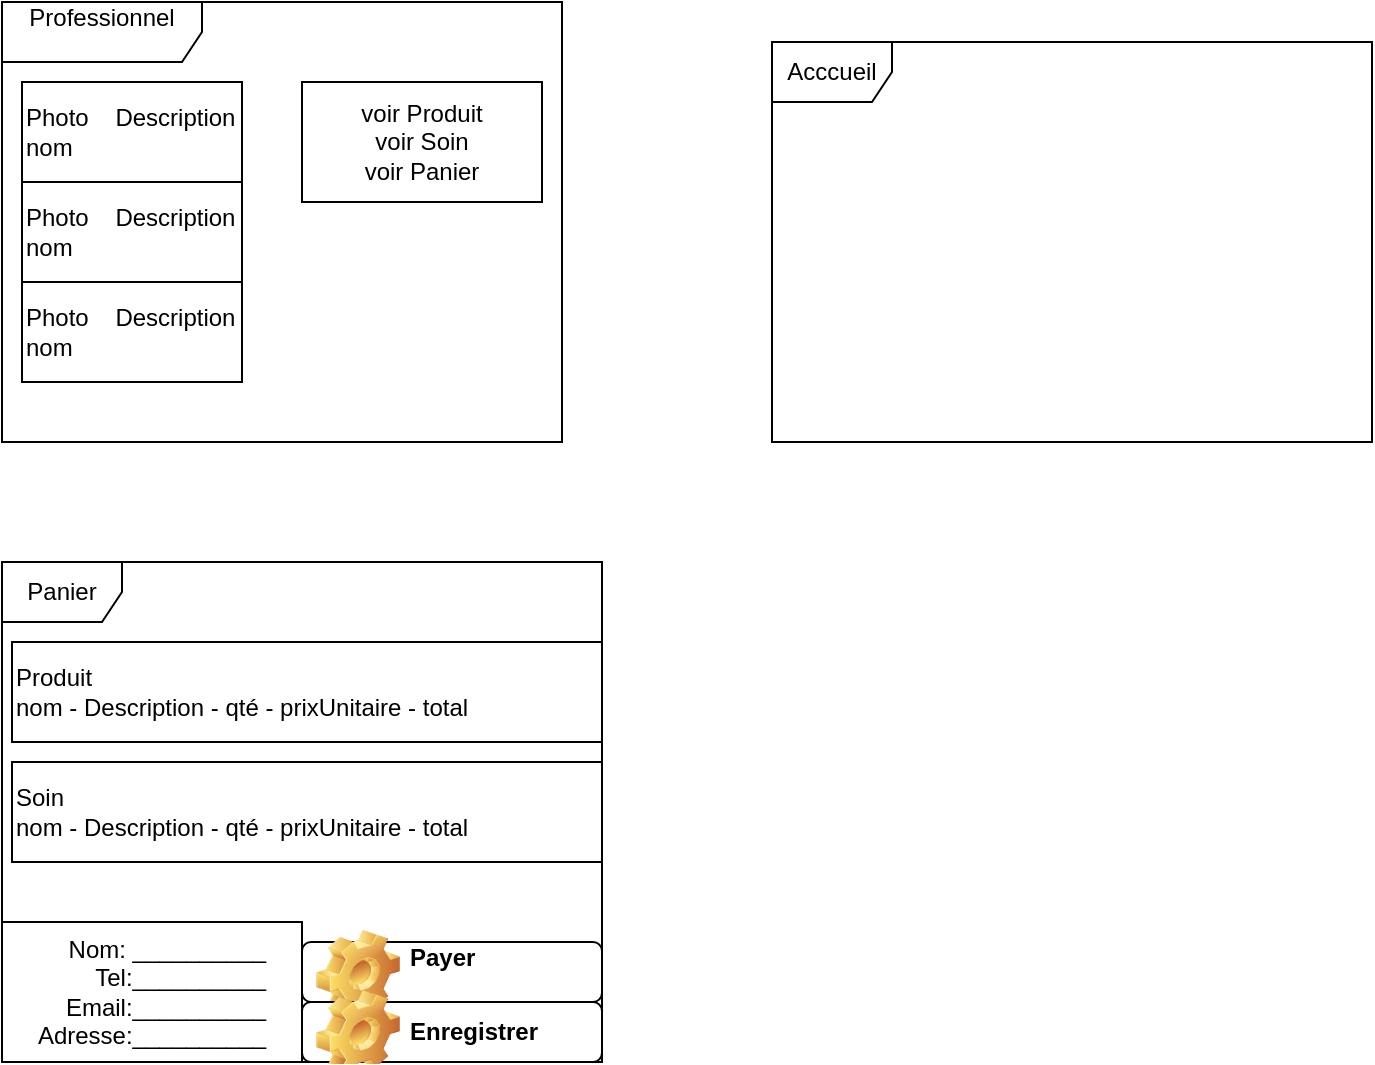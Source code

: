 <mxfile version="18.1.3" type="github">
  <diagram id="FmQxw1o3vz-DGnGz7-CZ" name="Page-1">
    <mxGraphModel dx="1207" dy="780" grid="1" gridSize="10" guides="1" tooltips="1" connect="1" arrows="1" fold="1" page="1" pageScale="1" pageWidth="850" pageHeight="1100" math="0" shadow="0">
      <root>
        <mxCell id="0" />
        <mxCell id="1" parent="0" />
        <mxCell id="I3yJWbzHCqkSyugYEGjo-7" value="&lt;div&gt;Professionnel&lt;/div&gt;&lt;div&gt;&lt;br&gt;&lt;/div&gt;" style="shape=umlFrame;whiteSpace=wrap;html=1;width=100;height=30;" vertex="1" parent="1">
          <mxGeometry x="40" y="40" width="280" height="220" as="geometry" />
        </mxCell>
        <UserObject label="Photo&amp;nbsp;&amp;nbsp;&amp;nbsp; Description&lt;br&gt;nom&lt;br&gt;" treeRoot="1" id="I3yJWbzHCqkSyugYEGjo-2">
          <mxCell style="align=left;treeFolding=1;treeMoving=1;newEdgeStyle={&quot;edgeStyle&quot;:&quot;elbowEdgeStyle&quot;,&quot;startArrow&quot;:&quot;none&quot;,&quot;endArrow&quot;:&quot;none&quot;};whiteSpace=wrap;html=1;" vertex="1" parent="1">
            <mxGeometry x="50" y="80" width="110" height="50" as="geometry" />
          </mxCell>
        </UserObject>
        <UserObject label="Photo&amp;nbsp;&amp;nbsp;&amp;nbsp; Description&lt;br&gt;nom&lt;br&gt;" treeRoot="1" id="I3yJWbzHCqkSyugYEGjo-3">
          <mxCell style="align=left;treeFolding=1;treeMoving=1;newEdgeStyle={&quot;edgeStyle&quot;:&quot;elbowEdgeStyle&quot;,&quot;startArrow&quot;:&quot;none&quot;,&quot;endArrow&quot;:&quot;none&quot;};whiteSpace=wrap;html=1;" vertex="1" parent="1">
            <mxGeometry x="50" y="130" width="110" height="50" as="geometry" />
          </mxCell>
        </UserObject>
        <UserObject label="Photo&amp;nbsp;&amp;nbsp;&amp;nbsp; Description&lt;br&gt;nom&lt;br&gt;" treeRoot="1" id="I3yJWbzHCqkSyugYEGjo-4">
          <mxCell style="align=left;treeFolding=1;treeMoving=1;newEdgeStyle={&quot;edgeStyle&quot;:&quot;elbowEdgeStyle&quot;,&quot;startArrow&quot;:&quot;none&quot;,&quot;endArrow&quot;:&quot;none&quot;};whiteSpace=wrap;html=1;" vertex="1" parent="1">
            <mxGeometry x="50" y="180" width="110" height="50" as="geometry" />
          </mxCell>
        </UserObject>
        <UserObject label="&lt;div&gt;voir Produit&lt;/div&gt;&lt;div&gt;voir Soin&lt;/div&gt;&lt;div&gt;voir Panier&lt;br&gt;&lt;/div&gt;" treeRoot="1" id="I3yJWbzHCqkSyugYEGjo-5">
          <mxCell style="whiteSpace=wrap;html=1;align=center;treeFolding=1;treeMoving=1;newEdgeStyle={&quot;edgeStyle&quot;:&quot;elbowEdgeStyle&quot;,&quot;startArrow&quot;:&quot;none&quot;,&quot;endArrow&quot;:&quot;none&quot;};" vertex="1" parent="1">
            <mxGeometry x="190" y="80" width="120" height="60" as="geometry" />
          </mxCell>
        </UserObject>
        <mxCell id="I3yJWbzHCqkSyugYEGjo-8" value="Panier" style="shape=umlFrame;whiteSpace=wrap;html=1;" vertex="1" parent="1">
          <mxGeometry x="40" y="320" width="300" height="250" as="geometry" />
        </mxCell>
        <UserObject label="&lt;div align=&quot;right&quot;&gt;Nom: __________&lt;/div&gt;&lt;div align=&quot;right&quot;&gt;Tel:__________&lt;/div&gt;&lt;div align=&quot;right&quot;&gt;Email:__________&lt;/div&gt;&lt;div align=&quot;right&quot;&gt;Adresse:__________&lt;/div&gt;" treeRoot="1" id="I3yJWbzHCqkSyugYEGjo-9">
          <mxCell style="whiteSpace=wrap;html=1;align=center;treeFolding=1;treeMoving=1;newEdgeStyle={&quot;edgeStyle&quot;:&quot;elbowEdgeStyle&quot;,&quot;startArrow&quot;:&quot;none&quot;,&quot;endArrow&quot;:&quot;none&quot;};" vertex="1" parent="1">
            <mxGeometry x="40" y="500" width="150" height="70" as="geometry" />
          </mxCell>
        </UserObject>
        <mxCell id="I3yJWbzHCqkSyugYEGjo-10" value="&lt;div&gt;Payer&lt;/div&gt;&lt;div&gt;&lt;br&gt;&lt;/div&gt;" style="label;whiteSpace=wrap;html=1;image=img/clipart/Gear_128x128.png" vertex="1" parent="1">
          <mxGeometry x="190" y="510" width="150" height="30" as="geometry" />
        </mxCell>
        <mxCell id="I3yJWbzHCqkSyugYEGjo-11" value="Enregistrer" style="label;whiteSpace=wrap;html=1;image=img/clipart/Gear_128x128.png" vertex="1" parent="1">
          <mxGeometry x="190" y="540" width="150" height="30" as="geometry" />
        </mxCell>
        <UserObject label="&lt;div align=&quot;left&quot;&gt;Produit&lt;/div&gt;&lt;div align=&quot;left&quot;&gt;nom - Description - qté - prixUnitaire - total&lt;br&gt;&lt;/div&gt;" treeRoot="1" id="I3yJWbzHCqkSyugYEGjo-12">
          <mxCell style="whiteSpace=wrap;html=1;align=left;treeFolding=1;treeMoving=1;newEdgeStyle={&quot;edgeStyle&quot;:&quot;elbowEdgeStyle&quot;,&quot;startArrow&quot;:&quot;none&quot;,&quot;endArrow&quot;:&quot;none&quot;};" vertex="1" parent="1">
            <mxGeometry x="45" y="360" width="295" height="50" as="geometry" />
          </mxCell>
        </UserObject>
        <UserObject label="&lt;div align=&quot;left&quot;&gt;Soin&lt;/div&gt;&lt;div align=&quot;left&quot;&gt;nom - Description - qté - prixUnitaire - total&lt;br&gt;&lt;/div&gt;" treeRoot="1" id="I3yJWbzHCqkSyugYEGjo-13">
          <mxCell style="whiteSpace=wrap;html=1;align=left;treeFolding=1;treeMoving=1;newEdgeStyle={&quot;edgeStyle&quot;:&quot;elbowEdgeStyle&quot;,&quot;startArrow&quot;:&quot;none&quot;,&quot;endArrow&quot;:&quot;none&quot;};" vertex="1" parent="1">
            <mxGeometry x="45" y="420" width="295" height="50" as="geometry" />
          </mxCell>
        </UserObject>
        <mxCell id="I3yJWbzHCqkSyugYEGjo-15" value="Acccueil" style="shape=umlFrame;whiteSpace=wrap;html=1;" vertex="1" parent="1">
          <mxGeometry x="425" y="60" width="300" height="200" as="geometry" />
        </mxCell>
      </root>
    </mxGraphModel>
  </diagram>
</mxfile>
